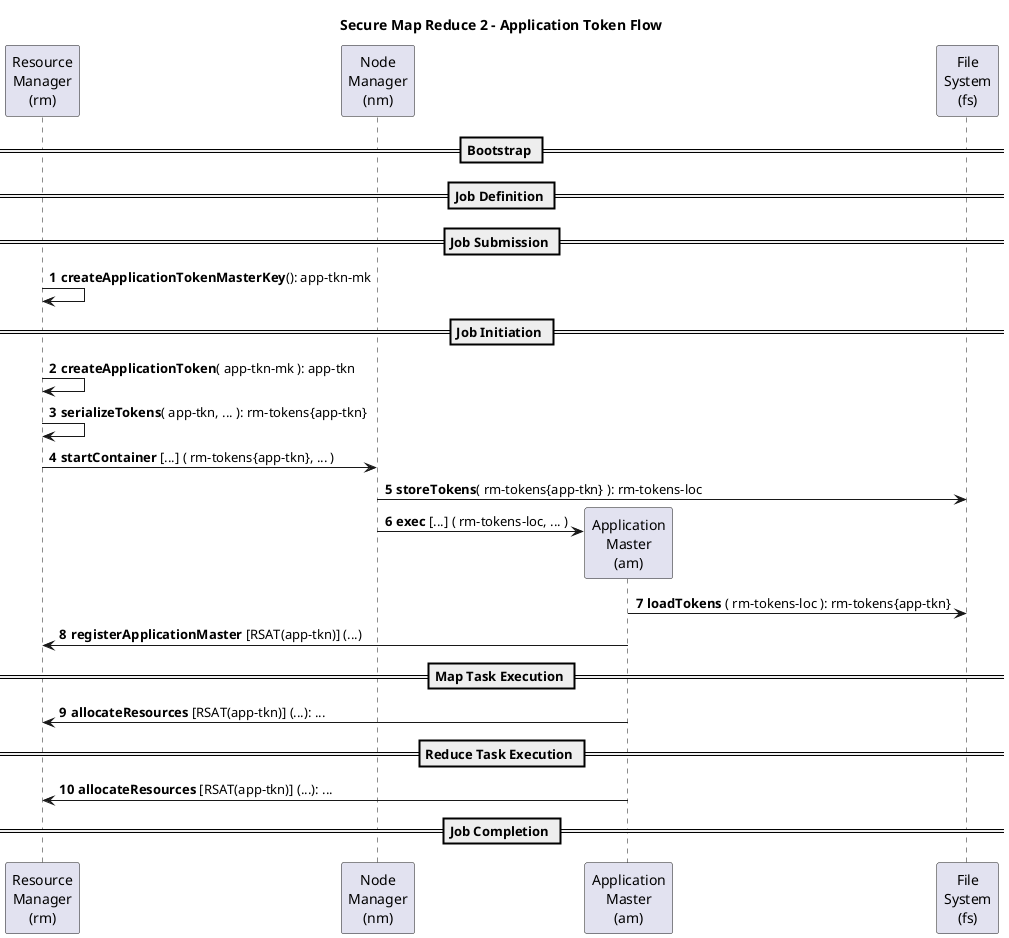 @startuml
title Secure Map Reduce 2 - Application Token Flow
autonumber
'hide footbox

'participant "Client\n(c)" as C
participant "Resource\nManager\n(rm)" as RM
'participant "History\nServer\n(hs)" as HS
participant "Node\nManager\n(nm)" as NM
'participant "Shuffle\nHandler\n(ss)" as SS
participant "Application\nMaster\n(am)" as AM
'participant "Client\nService\n(cs)" as CS
'participant "Application\nContainer\n(ac)" as AC #red
'participant "Task\n(t)" as T #orange
participant "File\nSystem\n(fs)" as FS
'participant "Name\nNode\n(nn)" as NN
'participant "Data\nNode\n(dn)" as DN
'participant "Kerberos\nKDC" as KDC

'note over C,DN #green: QUESTION ?

== Bootstrap ==

== Job Definition ==

== Job Submission ==

'1
RM->RM: <b>createApplicationTokenMasterKey</b>(): app-tkn-mk

== Job Initiation ==

'2
RM->RM: <b>createApplicationToken</b>( app-tkn-mk ): app-tkn

'3
RM->RM: <b>serializeTokens</b>( app-tkn, ... ): rm-tokens{app-tkn}

'4
RM->NM: <b>startContainer</b> [...] ( rm-tokens{app-tkn}, ... )

'5
NM->FS: <b>storeTokens</b>( rm-tokens{app-tkn} ): rm-tokens-loc
  create AM

'6
NM->AM: <b>exec</b> [...] ( rm-tokens-loc, ... )

'7
AM->FS: <b>loadTokens</b> ( rm-tokens-loc ): rm-tokens{app-tkn}

'8
AM->RM: <b>registerApplicationMaster</b> [RSAT(app-tkn)] (...)

== Map Task Execution ==

'9
AM->RM: <b>allocateResources</b> [RSAT(app-tkn)] (...): ...

== Reduce Task Execution ==

'10
AM->RM: <b>allocateResources</b> [RSAT(app-tkn)] (...): ...

== Job Completion ==

@enduml